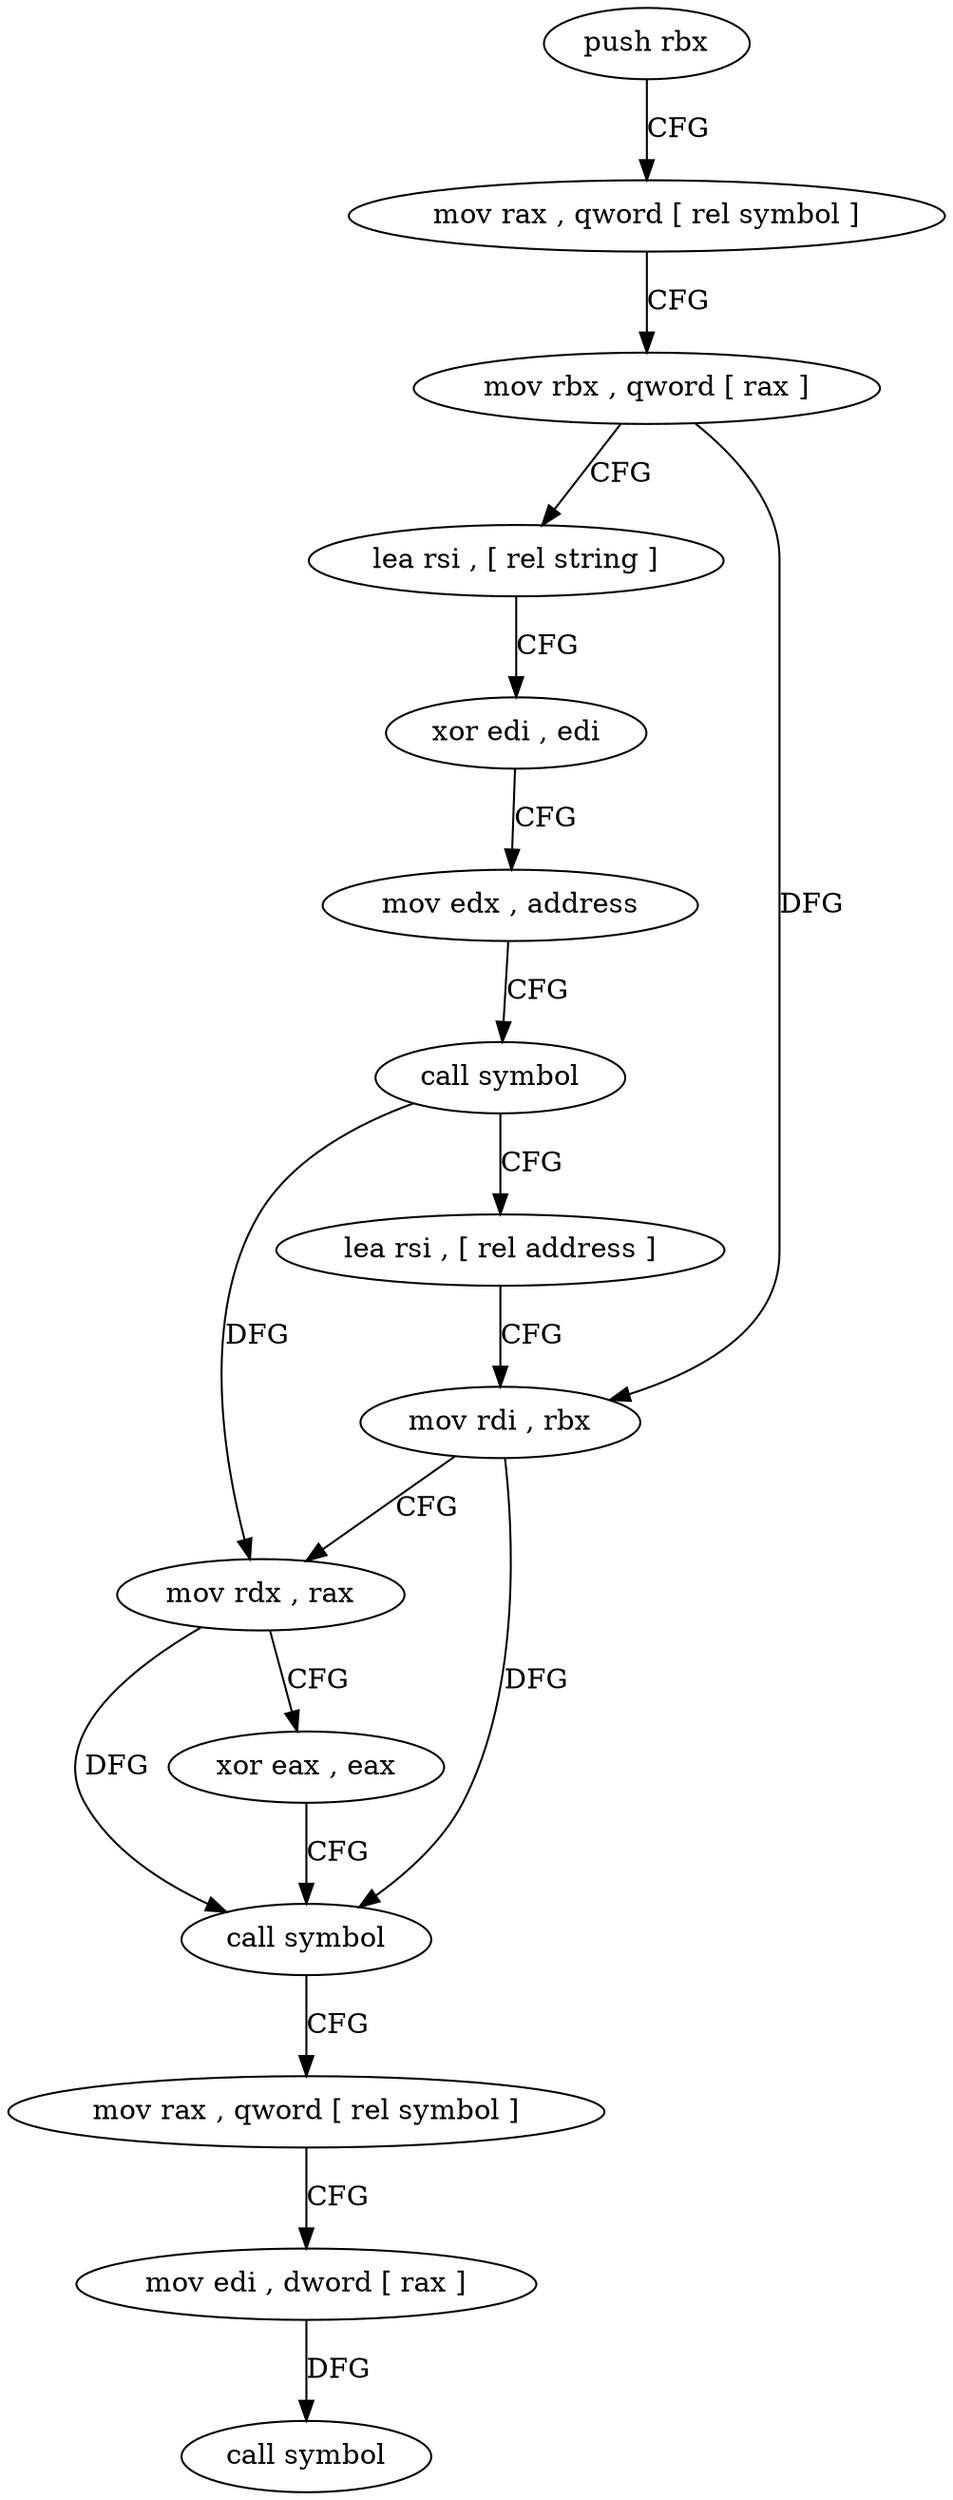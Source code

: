 digraph "func" {
"181408" [label = "push rbx" ]
"181409" [label = "mov rax , qword [ rel symbol ]" ]
"181416" [label = "mov rbx , qword [ rax ]" ]
"181419" [label = "lea rsi , [ rel string ]" ]
"181426" [label = "xor edi , edi" ]
"181428" [label = "mov edx , address" ]
"181433" [label = "call symbol" ]
"181438" [label = "lea rsi , [ rel address ]" ]
"181445" [label = "mov rdi , rbx" ]
"181448" [label = "mov rdx , rax" ]
"181451" [label = "xor eax , eax" ]
"181453" [label = "call symbol" ]
"181458" [label = "mov rax , qword [ rel symbol ]" ]
"181465" [label = "mov edi , dword [ rax ]" ]
"181467" [label = "call symbol" ]
"181408" -> "181409" [ label = "CFG" ]
"181409" -> "181416" [ label = "CFG" ]
"181416" -> "181419" [ label = "CFG" ]
"181416" -> "181445" [ label = "DFG" ]
"181419" -> "181426" [ label = "CFG" ]
"181426" -> "181428" [ label = "CFG" ]
"181428" -> "181433" [ label = "CFG" ]
"181433" -> "181438" [ label = "CFG" ]
"181433" -> "181448" [ label = "DFG" ]
"181438" -> "181445" [ label = "CFG" ]
"181445" -> "181448" [ label = "CFG" ]
"181445" -> "181453" [ label = "DFG" ]
"181448" -> "181451" [ label = "CFG" ]
"181448" -> "181453" [ label = "DFG" ]
"181451" -> "181453" [ label = "CFG" ]
"181453" -> "181458" [ label = "CFG" ]
"181458" -> "181465" [ label = "CFG" ]
"181465" -> "181467" [ label = "DFG" ]
}
